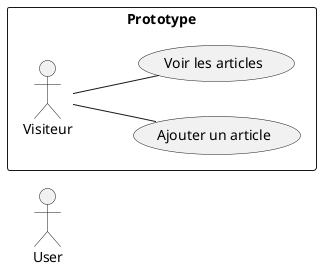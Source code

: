 @startuml
left to right direction
actor User

rectangle "Prototype" {
    Visiteur -- (Ajouter un article)
    Visiteur -- (Voir les articles)
}

@enduml
